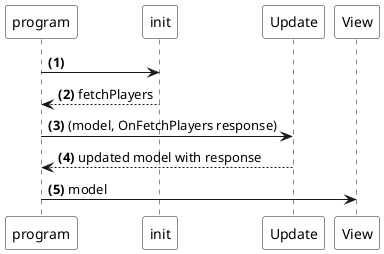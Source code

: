 @startuml

autonumber "<b>(#)"

participant program #white
participant init #white
participant Update #white
participant View #white

program -> init
init --> program : fetchPlayers
program -> Update : (model, OnFetchPlayers response)
Update --> program : updated model with response
program -> View : model
@enduml
